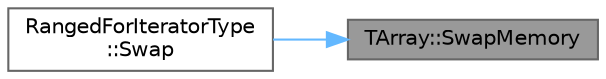 digraph "TArray::SwapMemory"
{
 // INTERACTIVE_SVG=YES
 // LATEX_PDF_SIZE
  bgcolor="transparent";
  edge [fontname=Helvetica,fontsize=10,labelfontname=Helvetica,labelfontsize=10];
  node [fontname=Helvetica,fontsize=10,shape=box,height=0.2,width=0.4];
  rankdir="RL";
  Node1 [id="Node000001",label="TArray::SwapMemory",height=0.2,width=0.4,color="gray40", fillcolor="grey60", style="filled", fontcolor="black",tooltip="Element-wise array memory swap."];
  Node1 -> Node2 [id="edge1_Node000001_Node000002",dir="back",color="steelblue1",style="solid",tooltip=" "];
  Node2 [id="Node000002",label="RangedForIteratorType\l::Swap",height=0.2,width=0.4,color="grey40", fillcolor="white", style="filled",URL="$d4/d52/classTArray.html#aea778039da49aebaee0d66332c8fecc2",tooltip=" "];
}
